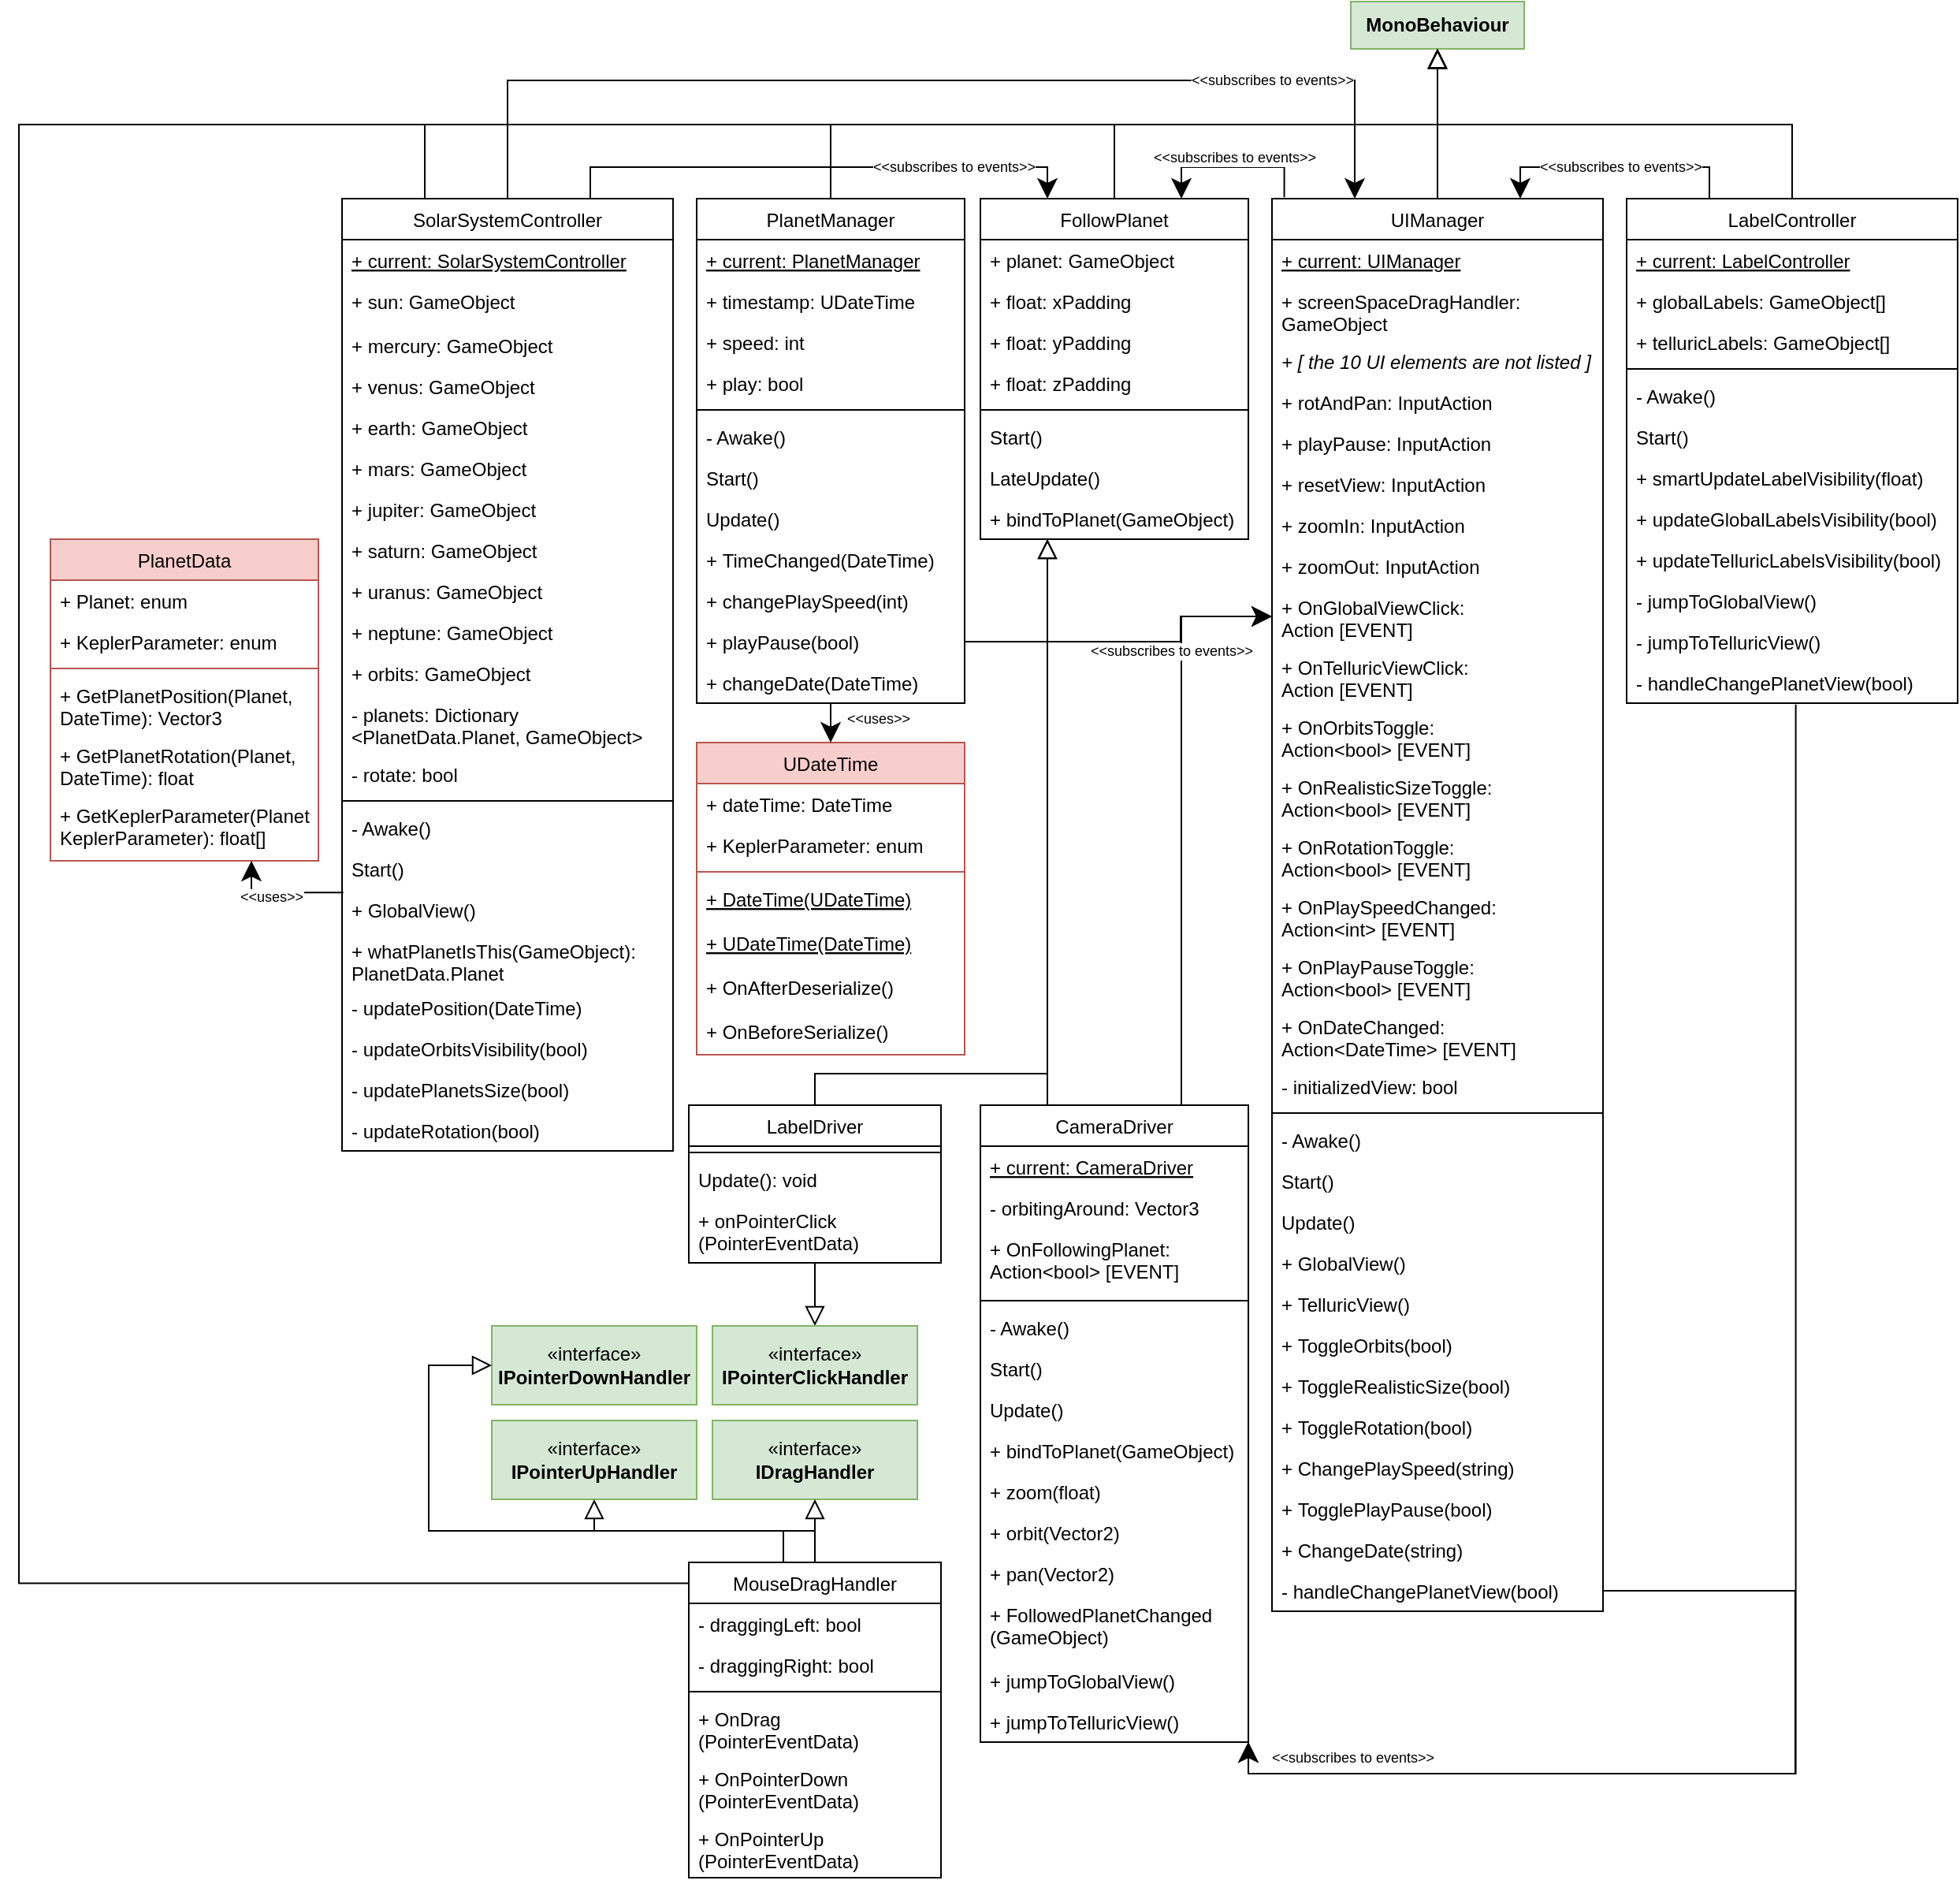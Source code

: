 <mxfile version="22.0.3" type="device">
  <diagram id="C5RBs43oDa-KdzZeNtuy" name="Page-1">
    <mxGraphModel dx="2353" dy="1536" grid="1" gridSize="10" guides="1" tooltips="1" connect="1" arrows="1" fold="1" page="0" pageScale="1" pageWidth="827" pageHeight="1169" math="0" shadow="0">
      <root>
        <mxCell id="WIyWlLk6GJQsqaUBKTNV-0" />
        <mxCell id="WIyWlLk6GJQsqaUBKTNV-1" parent="WIyWlLk6GJQsqaUBKTNV-0" />
        <mxCell id="zkfFHV4jXpPFQw0GAbJ--0" value="FollowPlanet" style="swimlane;fontStyle=0;align=center;verticalAlign=top;childLayout=stackLayout;horizontal=1;startSize=26;horizontalStack=0;resizeParent=1;resizeLast=0;collapsible=1;marginBottom=0;rounded=0;shadow=0;strokeWidth=1;" parent="WIyWlLk6GJQsqaUBKTNV-1" vertex="1">
          <mxGeometry x="310" y="65" width="170" height="216" as="geometry">
            <mxRectangle x="230" y="140" width="160" height="26" as="alternateBounds" />
          </mxGeometry>
        </mxCell>
        <mxCell id="zkfFHV4jXpPFQw0GAbJ--1" value="+ planet: GameObject" style="text;align=left;verticalAlign=top;spacingLeft=4;spacingRight=4;overflow=hidden;rotatable=0;points=[[0,0.5],[1,0.5]];portConstraint=eastwest;" parent="zkfFHV4jXpPFQw0GAbJ--0" vertex="1">
          <mxGeometry y="26" width="170" height="26" as="geometry" />
        </mxCell>
        <mxCell id="zkfFHV4jXpPFQw0GAbJ--3" value="+ float: xPadding" style="text;align=left;verticalAlign=top;spacingLeft=4;spacingRight=4;overflow=hidden;rotatable=0;points=[[0,0.5],[1,0.5]];portConstraint=eastwest;rounded=0;shadow=0;html=0;fontStyle=0" parent="zkfFHV4jXpPFQw0GAbJ--0" vertex="1">
          <mxGeometry y="52" width="170" height="26" as="geometry" />
        </mxCell>
        <mxCell id="Gs0yn3KLdyRaI-aZFp55-0" value="+ float: yPadding" style="text;align=left;verticalAlign=top;spacingLeft=4;spacingRight=4;overflow=hidden;rotatable=0;points=[[0,0.5],[1,0.5]];portConstraint=eastwest;rounded=0;shadow=0;html=0;fontStyle=0" parent="zkfFHV4jXpPFQw0GAbJ--0" vertex="1">
          <mxGeometry y="78" width="170" height="26" as="geometry" />
        </mxCell>
        <mxCell id="Gs0yn3KLdyRaI-aZFp55-1" value="+ float: zPadding" style="text;align=left;verticalAlign=top;spacingLeft=4;spacingRight=4;overflow=hidden;rotatable=0;points=[[0,0.5],[1,0.5]];portConstraint=eastwest;rounded=0;shadow=0;html=0;fontStyle=0" parent="zkfFHV4jXpPFQw0GAbJ--0" vertex="1">
          <mxGeometry y="104" width="170" height="26" as="geometry" />
        </mxCell>
        <mxCell id="zkfFHV4jXpPFQw0GAbJ--4" value="" style="line;html=1;strokeWidth=1;align=left;verticalAlign=middle;spacingTop=-1;spacingLeft=3;spacingRight=3;rotatable=0;labelPosition=right;points=[];portConstraint=eastwest;" parent="zkfFHV4jXpPFQw0GAbJ--0" vertex="1">
          <mxGeometry y="130" width="170" height="8" as="geometry" />
        </mxCell>
        <mxCell id="zkfFHV4jXpPFQw0GAbJ--5" value="Start()" style="text;align=left;verticalAlign=top;spacingLeft=4;spacingRight=4;overflow=hidden;rotatable=0;points=[[0,0.5],[1,0.5]];portConstraint=eastwest;" parent="zkfFHV4jXpPFQw0GAbJ--0" vertex="1">
          <mxGeometry y="138" width="170" height="26" as="geometry" />
        </mxCell>
        <mxCell id="Gs0yn3KLdyRaI-aZFp55-3" value="LateUpdate()" style="text;align=left;verticalAlign=top;spacingLeft=4;spacingRight=4;overflow=hidden;rotatable=0;points=[[0,0.5],[1,0.5]];portConstraint=eastwest;" parent="zkfFHV4jXpPFQw0GAbJ--0" vertex="1">
          <mxGeometry y="164" width="170" height="26" as="geometry" />
        </mxCell>
        <mxCell id="Gs0yn3KLdyRaI-aZFp55-4" value="+ bindToPlanet(GameObject)" style="text;align=left;verticalAlign=top;spacingLeft=4;spacingRight=4;overflow=hidden;rotatable=0;points=[[0,0.5],[1,0.5]];portConstraint=eastwest;" parent="zkfFHV4jXpPFQw0GAbJ--0" vertex="1">
          <mxGeometry y="190" width="170" height="26" as="geometry" />
        </mxCell>
        <mxCell id="Gs0yn3KLdyRaI-aZFp55-8" style="edgeStyle=orthogonalEdgeStyle;rounded=0;orthogonalLoop=1;jettySize=auto;html=1;entryX=0.5;entryY=0;entryDx=0;entryDy=0;endArrow=block;endFill=0;startSize=0;endSize=10;" parent="WIyWlLk6GJQsqaUBKTNV-1" source="zkfFHV4jXpPFQw0GAbJ--6" target="Gs0yn3KLdyRaI-aZFp55-7" edge="1">
          <mxGeometry relative="1" as="geometry" />
        </mxCell>
        <mxCell id="zkfFHV4jXpPFQw0GAbJ--6" value="LabelDriver" style="swimlane;fontStyle=0;align=center;verticalAlign=top;childLayout=stackLayout;horizontal=1;startSize=26;horizontalStack=0;resizeParent=1;resizeLast=0;collapsible=1;marginBottom=0;rounded=0;shadow=0;strokeWidth=1;" parent="WIyWlLk6GJQsqaUBKTNV-1" vertex="1">
          <mxGeometry x="125" y="640" width="160" height="100" as="geometry">
            <mxRectangle x="130" y="380" width="160" height="26" as="alternateBounds" />
          </mxGeometry>
        </mxCell>
        <mxCell id="zkfFHV4jXpPFQw0GAbJ--9" value="" style="line;html=1;strokeWidth=1;align=left;verticalAlign=middle;spacingTop=-1;spacingLeft=3;spacingRight=3;rotatable=0;labelPosition=right;points=[];portConstraint=eastwest;" parent="zkfFHV4jXpPFQw0GAbJ--6" vertex="1">
          <mxGeometry y="26" width="160" height="8" as="geometry" />
        </mxCell>
        <mxCell id="zkfFHV4jXpPFQw0GAbJ--10" value="Update(): void" style="text;align=left;verticalAlign=top;spacingLeft=4;spacingRight=4;overflow=hidden;rotatable=0;points=[[0,0.5],[1,0.5]];portConstraint=eastwest;fontStyle=0" parent="zkfFHV4jXpPFQw0GAbJ--6" vertex="1">
          <mxGeometry y="34" width="160" height="26" as="geometry" />
        </mxCell>
        <mxCell id="zkfFHV4jXpPFQw0GAbJ--11" value="+ onPointerClick&#xa;(PointerEventData)" style="text;align=left;verticalAlign=top;spacingLeft=4;spacingRight=4;overflow=hidden;rotatable=0;points=[[0,0.5],[1,0.5]];portConstraint=eastwest;" parent="zkfFHV4jXpPFQw0GAbJ--6" vertex="1">
          <mxGeometry y="60" width="160" height="40" as="geometry" />
        </mxCell>
        <mxCell id="zkfFHV4jXpPFQw0GAbJ--12" value="" style="endArrow=block;endSize=10;endFill=0;shadow=0;strokeWidth=1;rounded=0;edgeStyle=elbowEdgeStyle;elbow=vertical;entryX=0.25;entryY=1;entryDx=0;entryDy=0;" parent="WIyWlLk6GJQsqaUBKTNV-1" source="zkfFHV4jXpPFQw0GAbJ--6" target="zkfFHV4jXpPFQw0GAbJ--0" edge="1">
          <mxGeometry width="160" relative="1" as="geometry">
            <mxPoint x="300" y="203" as="sourcePoint" />
            <mxPoint x="300" y="203" as="targetPoint" />
            <Array as="points">
              <mxPoint x="300" y="620" />
            </Array>
          </mxGeometry>
        </mxCell>
        <mxCell id="zkfFHV4jXpPFQw0GAbJ--13" value="CameraDriver" style="swimlane;fontStyle=0;align=center;verticalAlign=top;childLayout=stackLayout;horizontal=1;startSize=26;horizontalStack=0;resizeParent=1;resizeLast=0;collapsible=1;marginBottom=0;rounded=0;shadow=0;strokeWidth=1;" parent="WIyWlLk6GJQsqaUBKTNV-1" vertex="1">
          <mxGeometry x="310" y="640" width="170" height="404" as="geometry">
            <mxRectangle x="340" y="380" width="170" height="26" as="alternateBounds" />
          </mxGeometry>
        </mxCell>
        <mxCell id="zkfFHV4jXpPFQw0GAbJ--14" value="+ current: CameraDriver" style="text;align=left;verticalAlign=top;spacingLeft=4;spacingRight=4;overflow=hidden;rotatable=0;points=[[0,0.5],[1,0.5]];portConstraint=eastwest;fontStyle=4" parent="zkfFHV4jXpPFQw0GAbJ--13" vertex="1">
          <mxGeometry y="26" width="170" height="26" as="geometry" />
        </mxCell>
        <mxCell id="Gs0yn3KLdyRaI-aZFp55-9" value="- orbitingAround: Vector3" style="text;align=left;verticalAlign=top;spacingLeft=4;spacingRight=4;overflow=hidden;rotatable=0;points=[[0,0.5],[1,0.5]];portConstraint=eastwest;fontStyle=0" parent="zkfFHV4jXpPFQw0GAbJ--13" vertex="1">
          <mxGeometry y="52" width="170" height="26" as="geometry" />
        </mxCell>
        <mxCell id="Gs0yn3KLdyRaI-aZFp55-20" value="+ OnFollowingPlanet:&#xa;Action&lt;bool&gt; [EVENT]" style="text;align=left;verticalAlign=top;spacingLeft=4;spacingRight=4;overflow=hidden;rotatable=0;points=[[0,0.5],[1,0.5]];portConstraint=eastwest;fontStyle=0" parent="zkfFHV4jXpPFQw0GAbJ--13" vertex="1">
          <mxGeometry y="78" width="170" height="42" as="geometry" />
        </mxCell>
        <mxCell id="zkfFHV4jXpPFQw0GAbJ--15" value="" style="line;html=1;strokeWidth=1;align=left;verticalAlign=middle;spacingTop=-1;spacingLeft=3;spacingRight=3;rotatable=0;labelPosition=right;points=[];portConstraint=eastwest;" parent="zkfFHV4jXpPFQw0GAbJ--13" vertex="1">
          <mxGeometry y="120" width="170" height="8" as="geometry" />
        </mxCell>
        <mxCell id="Gs0yn3KLdyRaI-aZFp55-10" value="- Awake()" style="text;align=left;verticalAlign=top;spacingLeft=4;spacingRight=4;overflow=hidden;rotatable=0;points=[[0,0.5],[1,0.5]];portConstraint=eastwest;fontStyle=0" parent="zkfFHV4jXpPFQw0GAbJ--13" vertex="1">
          <mxGeometry y="128" width="170" height="26" as="geometry" />
        </mxCell>
        <mxCell id="Gs0yn3KLdyRaI-aZFp55-11" value="Start()" style="text;align=left;verticalAlign=top;spacingLeft=4;spacingRight=4;overflow=hidden;rotatable=0;points=[[0,0.5],[1,0.5]];portConstraint=eastwest;fontStyle=0" parent="zkfFHV4jXpPFQw0GAbJ--13" vertex="1">
          <mxGeometry y="154" width="170" height="26" as="geometry" />
        </mxCell>
        <mxCell id="Gs0yn3KLdyRaI-aZFp55-12" value="Update()" style="text;align=left;verticalAlign=top;spacingLeft=4;spacingRight=4;overflow=hidden;rotatable=0;points=[[0,0.5],[1,0.5]];portConstraint=eastwest;fontStyle=0" parent="zkfFHV4jXpPFQw0GAbJ--13" vertex="1">
          <mxGeometry y="180" width="170" height="26" as="geometry" />
        </mxCell>
        <mxCell id="Gs0yn3KLdyRaI-aZFp55-13" value="+ bindToPlanet(GameObject)" style="text;align=left;verticalAlign=top;spacingLeft=4;spacingRight=4;overflow=hidden;rotatable=0;points=[[0,0.5],[1,0.5]];portConstraint=eastwest;fontStyle=0" parent="zkfFHV4jXpPFQw0GAbJ--13" vertex="1">
          <mxGeometry y="206" width="170" height="26" as="geometry" />
        </mxCell>
        <mxCell id="Gs0yn3KLdyRaI-aZFp55-14" value="+ zoom(float)" style="text;align=left;verticalAlign=top;spacingLeft=4;spacingRight=4;overflow=hidden;rotatable=0;points=[[0,0.5],[1,0.5]];portConstraint=eastwest;fontStyle=0" parent="zkfFHV4jXpPFQw0GAbJ--13" vertex="1">
          <mxGeometry y="232" width="170" height="26" as="geometry" />
        </mxCell>
        <mxCell id="Gs0yn3KLdyRaI-aZFp55-15" value="+ orbit(Vector2)" style="text;align=left;verticalAlign=top;spacingLeft=4;spacingRight=4;overflow=hidden;rotatable=0;points=[[0,0.5],[1,0.5]];portConstraint=eastwest;fontStyle=0" parent="zkfFHV4jXpPFQw0GAbJ--13" vertex="1">
          <mxGeometry y="258" width="170" height="26" as="geometry" />
        </mxCell>
        <mxCell id="Gs0yn3KLdyRaI-aZFp55-16" value="+ pan(Vector2)" style="text;align=left;verticalAlign=top;spacingLeft=4;spacingRight=4;overflow=hidden;rotatable=0;points=[[0,0.5],[1,0.5]];portConstraint=eastwest;fontStyle=0" parent="zkfFHV4jXpPFQw0GAbJ--13" vertex="1">
          <mxGeometry y="284" width="170" height="26" as="geometry" />
        </mxCell>
        <mxCell id="Gs0yn3KLdyRaI-aZFp55-17" value="+ FollowedPlanetChanged&#xa;(GameObject)" style="text;align=left;verticalAlign=top;spacingLeft=4;spacingRight=4;overflow=hidden;rotatable=0;points=[[0,0.5],[1,0.5]];portConstraint=eastwest;fontStyle=0" parent="zkfFHV4jXpPFQw0GAbJ--13" vertex="1">
          <mxGeometry y="310" width="170" height="42" as="geometry" />
        </mxCell>
        <mxCell id="Gs0yn3KLdyRaI-aZFp55-18" value="+ jumpToGlobalView()" style="text;align=left;verticalAlign=top;spacingLeft=4;spacingRight=4;overflow=hidden;rotatable=0;points=[[0,0.5],[1,0.5]];portConstraint=eastwest;fontStyle=0" parent="zkfFHV4jXpPFQw0GAbJ--13" vertex="1">
          <mxGeometry y="352" width="170" height="26" as="geometry" />
        </mxCell>
        <mxCell id="Gs0yn3KLdyRaI-aZFp55-19" value="+ jumpToTelluricView()" style="text;align=left;verticalAlign=top;spacingLeft=4;spacingRight=4;overflow=hidden;rotatable=0;points=[[0,0.5],[1,0.5]];portConstraint=eastwest;fontStyle=0" parent="zkfFHV4jXpPFQw0GAbJ--13" vertex="1">
          <mxGeometry y="378" width="170" height="26" as="geometry" />
        </mxCell>
        <mxCell id="zkfFHV4jXpPFQw0GAbJ--16" value="" style="endArrow=block;endSize=10;endFill=0;shadow=0;strokeWidth=1;rounded=0;edgeStyle=elbowEdgeStyle;elbow=vertical;exitX=0.25;exitY=0;exitDx=0;exitDy=0;entryX=0.25;entryY=1;entryDx=0;entryDy=0;" parent="WIyWlLk6GJQsqaUBKTNV-1" source="zkfFHV4jXpPFQw0GAbJ--13" target="zkfFHV4jXpPFQw0GAbJ--0" edge="1">
          <mxGeometry width="160" relative="1" as="geometry">
            <mxPoint x="310" y="373" as="sourcePoint" />
            <mxPoint x="360" y="290" as="targetPoint" />
          </mxGeometry>
        </mxCell>
        <mxCell id="zkfFHV4jXpPFQw0GAbJ--17" value="LabelController" style="swimlane;fontStyle=0;align=center;verticalAlign=top;childLayout=stackLayout;horizontal=1;startSize=26;horizontalStack=0;resizeParent=1;resizeLast=0;collapsible=1;marginBottom=0;rounded=0;shadow=0;strokeWidth=1;" parent="WIyWlLk6GJQsqaUBKTNV-1" vertex="1">
          <mxGeometry x="720" y="65" width="210" height="320" as="geometry">
            <mxRectangle x="550" y="140" width="160" height="26" as="alternateBounds" />
          </mxGeometry>
        </mxCell>
        <mxCell id="Gs0yn3KLdyRaI-aZFp55-22" value="+ current: LabelController" style="text;align=left;verticalAlign=top;spacingLeft=4;spacingRight=4;overflow=hidden;rotatable=0;points=[[0,0.5],[1,0.5]];portConstraint=eastwest;fontStyle=4" parent="zkfFHV4jXpPFQw0GAbJ--17" vertex="1">
          <mxGeometry y="26" width="210" height="26" as="geometry" />
        </mxCell>
        <mxCell id="zkfFHV4jXpPFQw0GAbJ--18" value="+ globalLabels: GameObject[]" style="text;align=left;verticalAlign=top;spacingLeft=4;spacingRight=4;overflow=hidden;rotatable=0;points=[[0,0.5],[1,0.5]];portConstraint=eastwest;" parent="zkfFHV4jXpPFQw0GAbJ--17" vertex="1">
          <mxGeometry y="52" width="210" height="26" as="geometry" />
        </mxCell>
        <mxCell id="Gs0yn3KLdyRaI-aZFp55-23" value="+ telluricLabels: GameObject[]" style="text;align=left;verticalAlign=top;spacingLeft=4;spacingRight=4;overflow=hidden;rotatable=0;points=[[0,0.5],[1,0.5]];portConstraint=eastwest;" parent="zkfFHV4jXpPFQw0GAbJ--17" vertex="1">
          <mxGeometry y="78" width="210" height="26" as="geometry" />
        </mxCell>
        <mxCell id="zkfFHV4jXpPFQw0GAbJ--23" value="" style="line;html=1;strokeWidth=1;align=left;verticalAlign=middle;spacingTop=-1;spacingLeft=3;spacingRight=3;rotatable=0;labelPosition=right;points=[];portConstraint=eastwest;" parent="zkfFHV4jXpPFQw0GAbJ--17" vertex="1">
          <mxGeometry y="104" width="210" height="8" as="geometry" />
        </mxCell>
        <mxCell id="zkfFHV4jXpPFQw0GAbJ--24" value="- Awake()" style="text;align=left;verticalAlign=top;spacingLeft=4;spacingRight=4;overflow=hidden;rotatable=0;points=[[0,0.5],[1,0.5]];portConstraint=eastwest;" parent="zkfFHV4jXpPFQw0GAbJ--17" vertex="1">
          <mxGeometry y="112" width="210" height="26" as="geometry" />
        </mxCell>
        <mxCell id="zkfFHV4jXpPFQw0GAbJ--25" value="Start()" style="text;align=left;verticalAlign=top;spacingLeft=4;spacingRight=4;overflow=hidden;rotatable=0;points=[[0,0.5],[1,0.5]];portConstraint=eastwest;" parent="zkfFHV4jXpPFQw0GAbJ--17" vertex="1">
          <mxGeometry y="138" width="210" height="26" as="geometry" />
        </mxCell>
        <mxCell id="Gs0yn3KLdyRaI-aZFp55-24" value="+ smartUpdateLabelVisibility(float)" style="text;align=left;verticalAlign=top;spacingLeft=4;spacingRight=4;overflow=hidden;rotatable=0;points=[[0,0.5],[1,0.5]];portConstraint=eastwest;" parent="zkfFHV4jXpPFQw0GAbJ--17" vertex="1">
          <mxGeometry y="164" width="210" height="26" as="geometry" />
        </mxCell>
        <mxCell id="Gs0yn3KLdyRaI-aZFp55-25" value="+ updateGlobalLabelsVisibility(bool)" style="text;align=left;verticalAlign=top;spacingLeft=4;spacingRight=4;overflow=hidden;rotatable=0;points=[[0,0.5],[1,0.5]];portConstraint=eastwest;" parent="zkfFHV4jXpPFQw0GAbJ--17" vertex="1">
          <mxGeometry y="190" width="210" height="26" as="geometry" />
        </mxCell>
        <mxCell id="Gs0yn3KLdyRaI-aZFp55-26" value="+ updateTelluricLabelsVisibility(bool)" style="text;align=left;verticalAlign=top;spacingLeft=4;spacingRight=4;overflow=hidden;rotatable=0;points=[[0,0.5],[1,0.5]];portConstraint=eastwest;" parent="zkfFHV4jXpPFQw0GAbJ--17" vertex="1">
          <mxGeometry y="216" width="210" height="26" as="geometry" />
        </mxCell>
        <mxCell id="Gs0yn3KLdyRaI-aZFp55-27" value="- jumpToGlobalView()" style="text;align=left;verticalAlign=top;spacingLeft=4;spacingRight=4;overflow=hidden;rotatable=0;points=[[0,0.5],[1,0.5]];portConstraint=eastwest;" parent="zkfFHV4jXpPFQw0GAbJ--17" vertex="1">
          <mxGeometry y="242" width="210" height="26" as="geometry" />
        </mxCell>
        <mxCell id="Gs0yn3KLdyRaI-aZFp55-28" value="- jumpToTelluricView()" style="text;align=left;verticalAlign=top;spacingLeft=4;spacingRight=4;overflow=hidden;rotatable=0;points=[[0,0.5],[1,0.5]];portConstraint=eastwest;" parent="zkfFHV4jXpPFQw0GAbJ--17" vertex="1">
          <mxGeometry y="268" width="210" height="26" as="geometry" />
        </mxCell>
        <mxCell id="Gs0yn3KLdyRaI-aZFp55-29" value="- handleChangePlanetView(bool)" style="text;align=left;verticalAlign=top;spacingLeft=4;spacingRight=4;overflow=hidden;rotatable=0;points=[[0,0.5],[1,0.5]];portConstraint=eastwest;" parent="zkfFHV4jXpPFQw0GAbJ--17" vertex="1">
          <mxGeometry y="294" width="210" height="26" as="geometry" />
        </mxCell>
        <mxCell id="Gs0yn3KLdyRaI-aZFp55-7" value="«interface»&lt;br&gt;&lt;b&gt;IPointerClickHandler&lt;/b&gt;" style="html=1;whiteSpace=wrap;fillColor=#d5e8d4;strokeColor=#82b366;" parent="WIyWlLk6GJQsqaUBKTNV-1" vertex="1">
          <mxGeometry x="140" y="780" width="130" height="50" as="geometry" />
        </mxCell>
        <mxCell id="Gs0yn3KLdyRaI-aZFp55-30" style="edgeStyle=orthogonalEdgeStyle;rounded=0;orthogonalLoop=1;jettySize=auto;html=1;entryX=0.511;entryY=1.033;entryDx=0;entryDy=0;entryPerimeter=0;endArrow=none;endFill=0;endSize=0;startSize=10;startArrow=classic;startFill=1;exitX=1;exitY=1;exitDx=0;exitDy=0;" parent="WIyWlLk6GJQsqaUBKTNV-1" source="zkfFHV4jXpPFQw0GAbJ--13" target="Gs0yn3KLdyRaI-aZFp55-29" edge="1">
          <mxGeometry relative="1" as="geometry">
            <mxPoint x="500" y="1050" as="sourcePoint" />
          </mxGeometry>
        </mxCell>
        <mxCell id="Gs0yn3KLdyRaI-aZFp55-31" value="&amp;lt;&amp;lt;subscribes to events&amp;gt;&amp;gt;" style="edgeLabel;html=1;align=center;verticalAlign=middle;resizable=0;points=[];fontSize=9;" parent="Gs0yn3KLdyRaI-aZFp55-30" vertex="1" connectable="0">
          <mxGeometry x="0.243" y="-2" relative="1" as="geometry">
            <mxPoint x="-284" y="272" as="offset" />
          </mxGeometry>
        </mxCell>
        <mxCell id="Gs0yn3KLdyRaI-aZFp55-32" value="" style="endArrow=block;endSize=10;endFill=0;shadow=0;strokeWidth=1;rounded=0;edgeStyle=elbowEdgeStyle;elbow=vertical;exitX=0.5;exitY=0;exitDx=0;exitDy=0;entryX=0.5;entryY=1;entryDx=0;entryDy=0;" parent="WIyWlLk6GJQsqaUBKTNV-1" source="zkfFHV4jXpPFQw0GAbJ--17" target="Gs0yn3KLdyRaI-aZFp55-34" edge="1">
          <mxGeometry width="160" relative="1" as="geometry">
            <mxPoint x="705" y="49" as="sourcePoint" />
            <mxPoint x="530" y="-30" as="targetPoint" />
            <Array as="points">
              <mxPoint x="712" y="18" />
            </Array>
          </mxGeometry>
        </mxCell>
        <mxCell id="Gs0yn3KLdyRaI-aZFp55-33" value="" style="endArrow=block;endSize=10;endFill=0;shadow=0;strokeWidth=1;rounded=0;edgeStyle=elbowEdgeStyle;elbow=vertical;exitX=0.5;exitY=0;exitDx=0;exitDy=0;entryX=0.5;entryY=1;entryDx=0;entryDy=0;" parent="WIyWlLk6GJQsqaUBKTNV-1" source="zkfFHV4jXpPFQw0GAbJ--0" target="Gs0yn3KLdyRaI-aZFp55-34" edge="1">
          <mxGeometry width="160" relative="1" as="geometry">
            <mxPoint x="715" y="75" as="sourcePoint" />
            <mxPoint x="530" y="-30" as="targetPoint" />
            <Array as="points">
              <mxPoint x="498" y="18" />
            </Array>
          </mxGeometry>
        </mxCell>
        <mxCell id="Gs0yn3KLdyRaI-aZFp55-34" value="&lt;b&gt;MonoBehaviour&lt;/b&gt;" style="html=1;whiteSpace=wrap;fillColor=#d5e8d4;strokeColor=#82b366;" parent="WIyWlLk6GJQsqaUBKTNV-1" vertex="1">
          <mxGeometry x="545" y="-60" width="110" height="30" as="geometry" />
        </mxCell>
        <mxCell id="Gs0yn3KLdyRaI-aZFp55-35" value="UIManager" style="swimlane;fontStyle=0;align=center;verticalAlign=top;childLayout=stackLayout;horizontal=1;startSize=26;horizontalStack=0;resizeParent=1;resizeLast=0;collapsible=1;marginBottom=0;rounded=0;shadow=0;strokeWidth=1;" parent="WIyWlLk6GJQsqaUBKTNV-1" vertex="1">
          <mxGeometry x="495" y="65" width="210" height="896" as="geometry">
            <mxRectangle x="550" y="140" width="160" height="26" as="alternateBounds" />
          </mxGeometry>
        </mxCell>
        <mxCell id="Gs0yn3KLdyRaI-aZFp55-36" value="+ current: UIManager" style="text;align=left;verticalAlign=top;spacingLeft=4;spacingRight=4;overflow=hidden;rotatable=0;points=[[0,0.5],[1,0.5]];portConstraint=eastwest;fontStyle=4" parent="Gs0yn3KLdyRaI-aZFp55-35" vertex="1">
          <mxGeometry y="26" width="210" height="26" as="geometry" />
        </mxCell>
        <mxCell id="Gs0yn3KLdyRaI-aZFp55-37" value="+ screenSpaceDragHandler:&#xa;GameObject" style="text;align=left;verticalAlign=top;spacingLeft=4;spacingRight=4;overflow=hidden;rotatable=0;points=[[0,0.5],[1,0.5]];portConstraint=eastwest;" parent="Gs0yn3KLdyRaI-aZFp55-35" vertex="1">
          <mxGeometry y="52" width="210" height="38" as="geometry" />
        </mxCell>
        <mxCell id="Gs0yn3KLdyRaI-aZFp55-61" value="+ [ the 10 UI elements are not listed ]" style="text;align=left;verticalAlign=top;spacingLeft=4;spacingRight=4;overflow=hidden;rotatable=0;points=[[0,0.5],[1,0.5]];portConstraint=eastwest;fontStyle=2" parent="Gs0yn3KLdyRaI-aZFp55-35" vertex="1">
          <mxGeometry y="90" width="210" height="26" as="geometry" />
        </mxCell>
        <mxCell id="Gs0yn3KLdyRaI-aZFp55-62" value="+ rotAndPan: InputAction" style="text;align=left;verticalAlign=top;spacingLeft=4;spacingRight=4;overflow=hidden;rotatable=0;points=[[0,0.5],[1,0.5]];portConstraint=eastwest;" parent="Gs0yn3KLdyRaI-aZFp55-35" vertex="1">
          <mxGeometry y="116" width="210" height="26" as="geometry" />
        </mxCell>
        <mxCell id="Gs0yn3KLdyRaI-aZFp55-83" value="+ playPause: InputAction" style="text;align=left;verticalAlign=top;spacingLeft=4;spacingRight=4;overflow=hidden;rotatable=0;points=[[0,0.5],[1,0.5]];portConstraint=eastwest;" parent="Gs0yn3KLdyRaI-aZFp55-35" vertex="1">
          <mxGeometry y="142" width="210" height="26" as="geometry" />
        </mxCell>
        <mxCell id="Gs0yn3KLdyRaI-aZFp55-84" value="+ resetView: InputAction" style="text;align=left;verticalAlign=top;spacingLeft=4;spacingRight=4;overflow=hidden;rotatable=0;points=[[0,0.5],[1,0.5]];portConstraint=eastwest;" parent="Gs0yn3KLdyRaI-aZFp55-35" vertex="1">
          <mxGeometry y="168" width="210" height="26" as="geometry" />
        </mxCell>
        <mxCell id="Gs0yn3KLdyRaI-aZFp55-85" value="+ zoomIn: InputAction" style="text;align=left;verticalAlign=top;spacingLeft=4;spacingRight=4;overflow=hidden;rotatable=0;points=[[0,0.5],[1,0.5]];portConstraint=eastwest;" parent="Gs0yn3KLdyRaI-aZFp55-35" vertex="1">
          <mxGeometry y="194" width="210" height="26" as="geometry" />
        </mxCell>
        <mxCell id="Gs0yn3KLdyRaI-aZFp55-86" value="+ zoomOut: InputAction" style="text;align=left;verticalAlign=top;spacingLeft=4;spacingRight=4;overflow=hidden;rotatable=0;points=[[0,0.5],[1,0.5]];portConstraint=eastwest;" parent="Gs0yn3KLdyRaI-aZFp55-35" vertex="1">
          <mxGeometry y="220" width="210" height="26" as="geometry" />
        </mxCell>
        <mxCell id="Gs0yn3KLdyRaI-aZFp55-82" value="+ OnGlobalViewClick:&#xa;Action [EVENT]" style="text;align=left;verticalAlign=top;spacingLeft=4;spacingRight=4;overflow=hidden;rotatable=0;points=[[0,0.5],[1,0.5]];portConstraint=eastwest;" parent="Gs0yn3KLdyRaI-aZFp55-35" vertex="1">
          <mxGeometry y="246" width="210" height="38" as="geometry" />
        </mxCell>
        <mxCell id="Gs0yn3KLdyRaI-aZFp55-81" value="+ OnTelluricViewClick:&#xa;Action [EVENT]" style="text;align=left;verticalAlign=top;spacingLeft=4;spacingRight=4;overflow=hidden;rotatable=0;points=[[0,0.5],[1,0.5]];portConstraint=eastwest;" parent="Gs0yn3KLdyRaI-aZFp55-35" vertex="1">
          <mxGeometry y="284" width="210" height="38" as="geometry" />
        </mxCell>
        <mxCell id="Gs0yn3KLdyRaI-aZFp55-80" value="+ OnOrbitsToggle:&#xa;Action&lt;bool&gt; [EVENT]" style="text;align=left;verticalAlign=top;spacingLeft=4;spacingRight=4;overflow=hidden;rotatable=0;points=[[0,0.5],[1,0.5]];portConstraint=eastwest;" parent="Gs0yn3KLdyRaI-aZFp55-35" vertex="1">
          <mxGeometry y="322" width="210" height="38" as="geometry" />
        </mxCell>
        <mxCell id="Gs0yn3KLdyRaI-aZFp55-79" value="+ OnRealisticSizeToggle:&#xa;Action&lt;bool&gt; [EVENT]" style="text;align=left;verticalAlign=top;spacingLeft=4;spacingRight=4;overflow=hidden;rotatable=0;points=[[0,0.5],[1,0.5]];portConstraint=eastwest;" parent="Gs0yn3KLdyRaI-aZFp55-35" vertex="1">
          <mxGeometry y="360" width="210" height="38" as="geometry" />
        </mxCell>
        <mxCell id="Gs0yn3KLdyRaI-aZFp55-78" value="+ OnRotationToggle:&#xa;Action&lt;bool&gt; [EVENT]" style="text;align=left;verticalAlign=top;spacingLeft=4;spacingRight=4;overflow=hidden;rotatable=0;points=[[0,0.5],[1,0.5]];portConstraint=eastwest;" parent="Gs0yn3KLdyRaI-aZFp55-35" vertex="1">
          <mxGeometry y="398" width="210" height="38" as="geometry" />
        </mxCell>
        <mxCell id="Gs0yn3KLdyRaI-aZFp55-77" value="+ OnPlaySpeedChanged:&#xa;Action&lt;int&gt; [EVENT]" style="text;align=left;verticalAlign=top;spacingLeft=4;spacingRight=4;overflow=hidden;rotatable=0;points=[[0,0.5],[1,0.5]];portConstraint=eastwest;" parent="Gs0yn3KLdyRaI-aZFp55-35" vertex="1">
          <mxGeometry y="436" width="210" height="38" as="geometry" />
        </mxCell>
        <mxCell id="Gs0yn3KLdyRaI-aZFp55-76" value="+ OnPlayPauseToggle:&#xa;Action&lt;bool&gt; [EVENT]" style="text;align=left;verticalAlign=top;spacingLeft=4;spacingRight=4;overflow=hidden;rotatable=0;points=[[0,0.5],[1,0.5]];portConstraint=eastwest;" parent="Gs0yn3KLdyRaI-aZFp55-35" vertex="1">
          <mxGeometry y="474" width="210" height="38" as="geometry" />
        </mxCell>
        <mxCell id="Gs0yn3KLdyRaI-aZFp55-75" value="+ OnDateChanged:&#xa;Action&lt;DateTime&gt; [EVENT]" style="text;align=left;verticalAlign=top;spacingLeft=4;spacingRight=4;overflow=hidden;rotatable=0;points=[[0,0.5],[1,0.5]];portConstraint=eastwest;" parent="Gs0yn3KLdyRaI-aZFp55-35" vertex="1">
          <mxGeometry y="512" width="210" height="38" as="geometry" />
        </mxCell>
        <mxCell id="Gs0yn3KLdyRaI-aZFp55-68" value="- initializedView: bool" style="text;align=left;verticalAlign=top;spacingLeft=4;spacingRight=4;overflow=hidden;rotatable=0;points=[[0,0.5],[1,0.5]];portConstraint=eastwest;" parent="Gs0yn3KLdyRaI-aZFp55-35" vertex="1">
          <mxGeometry y="550" width="210" height="26" as="geometry" />
        </mxCell>
        <mxCell id="Gs0yn3KLdyRaI-aZFp55-39" value="" style="line;html=1;strokeWidth=1;align=left;verticalAlign=middle;spacingTop=-1;spacingLeft=3;spacingRight=3;rotatable=0;labelPosition=right;points=[];portConstraint=eastwest;" parent="Gs0yn3KLdyRaI-aZFp55-35" vertex="1">
          <mxGeometry y="576" width="210" height="8" as="geometry" />
        </mxCell>
        <mxCell id="Gs0yn3KLdyRaI-aZFp55-40" value="- Awake()" style="text;align=left;verticalAlign=top;spacingLeft=4;spacingRight=4;overflow=hidden;rotatable=0;points=[[0,0.5],[1,0.5]];portConstraint=eastwest;" parent="Gs0yn3KLdyRaI-aZFp55-35" vertex="1">
          <mxGeometry y="584" width="210" height="26" as="geometry" />
        </mxCell>
        <mxCell id="Gs0yn3KLdyRaI-aZFp55-41" value="Start()" style="text;align=left;verticalAlign=top;spacingLeft=4;spacingRight=4;overflow=hidden;rotatable=0;points=[[0,0.5],[1,0.5]];portConstraint=eastwest;" parent="Gs0yn3KLdyRaI-aZFp55-35" vertex="1">
          <mxGeometry y="610" width="210" height="26" as="geometry" />
        </mxCell>
        <mxCell id="Gs0yn3KLdyRaI-aZFp55-69" value="Update()" style="text;align=left;verticalAlign=top;spacingLeft=4;spacingRight=4;overflow=hidden;rotatable=0;points=[[0,0.5],[1,0.5]];portConstraint=eastwest;" parent="Gs0yn3KLdyRaI-aZFp55-35" vertex="1">
          <mxGeometry y="636" width="210" height="26" as="geometry" />
        </mxCell>
        <mxCell id="Gs0yn3KLdyRaI-aZFp55-42" value="+ GlobalView()" style="text;align=left;verticalAlign=top;spacingLeft=4;spacingRight=4;overflow=hidden;rotatable=0;points=[[0,0.5],[1,0.5]];portConstraint=eastwest;" parent="Gs0yn3KLdyRaI-aZFp55-35" vertex="1">
          <mxGeometry y="662" width="210" height="26" as="geometry" />
        </mxCell>
        <mxCell id="Gs0yn3KLdyRaI-aZFp55-43" value="+ TelluricView()" style="text;align=left;verticalAlign=top;spacingLeft=4;spacingRight=4;overflow=hidden;rotatable=0;points=[[0,0.5],[1,0.5]];portConstraint=eastwest;" parent="Gs0yn3KLdyRaI-aZFp55-35" vertex="1">
          <mxGeometry y="688" width="210" height="26" as="geometry" />
        </mxCell>
        <mxCell id="Gs0yn3KLdyRaI-aZFp55-44" value="+ ToggleOrbits(bool)" style="text;align=left;verticalAlign=top;spacingLeft=4;spacingRight=4;overflow=hidden;rotatable=0;points=[[0,0.5],[1,0.5]];portConstraint=eastwest;" parent="Gs0yn3KLdyRaI-aZFp55-35" vertex="1">
          <mxGeometry y="714" width="210" height="26" as="geometry" />
        </mxCell>
        <mxCell id="Gs0yn3KLdyRaI-aZFp55-70" value="+ ToggleRealisticSize(bool)" style="text;align=left;verticalAlign=top;spacingLeft=4;spacingRight=4;overflow=hidden;rotatable=0;points=[[0,0.5],[1,0.5]];portConstraint=eastwest;" parent="Gs0yn3KLdyRaI-aZFp55-35" vertex="1">
          <mxGeometry y="740" width="210" height="26" as="geometry" />
        </mxCell>
        <mxCell id="Gs0yn3KLdyRaI-aZFp55-71" value="+ ToggleRotation(bool)" style="text;align=left;verticalAlign=top;spacingLeft=4;spacingRight=4;overflow=hidden;rotatable=0;points=[[0,0.5],[1,0.5]];portConstraint=eastwest;" parent="Gs0yn3KLdyRaI-aZFp55-35" vertex="1">
          <mxGeometry y="766" width="210" height="26" as="geometry" />
        </mxCell>
        <mxCell id="Gs0yn3KLdyRaI-aZFp55-72" value="+ ChangePlaySpeed(string)" style="text;align=left;verticalAlign=top;spacingLeft=4;spacingRight=4;overflow=hidden;rotatable=0;points=[[0,0.5],[1,0.5]];portConstraint=eastwest;" parent="Gs0yn3KLdyRaI-aZFp55-35" vertex="1">
          <mxGeometry y="792" width="210" height="26" as="geometry" />
        </mxCell>
        <mxCell id="Gs0yn3KLdyRaI-aZFp55-73" value="+ TogglePlayPause(bool)" style="text;align=left;verticalAlign=top;spacingLeft=4;spacingRight=4;overflow=hidden;rotatable=0;points=[[0,0.5],[1,0.5]];portConstraint=eastwest;" parent="Gs0yn3KLdyRaI-aZFp55-35" vertex="1">
          <mxGeometry y="818" width="210" height="26" as="geometry" />
        </mxCell>
        <mxCell id="Gs0yn3KLdyRaI-aZFp55-74" value="+ ChangeDate(string)" style="text;align=left;verticalAlign=top;spacingLeft=4;spacingRight=4;overflow=hidden;rotatable=0;points=[[0,0.5],[1,0.5]];portConstraint=eastwest;" parent="Gs0yn3KLdyRaI-aZFp55-35" vertex="1">
          <mxGeometry y="844" width="210" height="26" as="geometry" />
        </mxCell>
        <mxCell id="Gs0yn3KLdyRaI-aZFp55-47" value="- handleChangePlanetView(bool)" style="text;align=left;verticalAlign=top;spacingLeft=4;spacingRight=4;overflow=hidden;rotatable=0;points=[[0,0.5],[1,0.5]];portConstraint=eastwest;" parent="Gs0yn3KLdyRaI-aZFp55-35" vertex="1">
          <mxGeometry y="870" width="210" height="26" as="geometry" />
        </mxCell>
        <mxCell id="Gs0yn3KLdyRaI-aZFp55-48" value="" style="endArrow=block;endSize=10;endFill=0;shadow=0;strokeWidth=1;rounded=0;edgeStyle=elbowEdgeStyle;elbow=vertical;exitX=0.5;exitY=0;exitDx=0;exitDy=0;entryX=0.5;entryY=1;entryDx=0;entryDy=0;" parent="WIyWlLk6GJQsqaUBKTNV-1" source="Gs0yn3KLdyRaI-aZFp55-35" target="Gs0yn3KLdyRaI-aZFp55-34" edge="1">
          <mxGeometry width="160" relative="1" as="geometry">
            <mxPoint x="850" y="75" as="sourcePoint" />
            <mxPoint x="610" y="-20" as="targetPoint" />
          </mxGeometry>
        </mxCell>
        <mxCell id="Gs0yn3KLdyRaI-aZFp55-49" style="edgeStyle=orthogonalEdgeStyle;rounded=0;orthogonalLoop=1;jettySize=auto;html=1;entryX=0.25;entryY=0;entryDx=0;entryDy=0;endArrow=none;endFill=0;endSize=0;startSize=10;startArrow=classic;startFill=1;exitX=0.75;exitY=0;exitDx=0;exitDy=0;" parent="WIyWlLk6GJQsqaUBKTNV-1" source="Gs0yn3KLdyRaI-aZFp55-35" target="zkfFHV4jXpPFQw0GAbJ--17" edge="1">
          <mxGeometry relative="1" as="geometry">
            <mxPoint x="495" y="566.26" as="sourcePoint" />
            <mxPoint x="767" y="413.26" as="targetPoint" />
          </mxGeometry>
        </mxCell>
        <mxCell id="Gs0yn3KLdyRaI-aZFp55-50" value="&amp;lt;&amp;lt;subscribes to events&amp;gt;&amp;gt;" style="edgeLabel;html=1;align=center;verticalAlign=middle;resizable=0;points=[];fontSize=9;" parent="Gs0yn3KLdyRaI-aZFp55-49" vertex="1" connectable="0">
          <mxGeometry x="0.243" y="-2" relative="1" as="geometry">
            <mxPoint x="-16" y="-2" as="offset" />
          </mxGeometry>
        </mxCell>
        <mxCell id="Gs0yn3KLdyRaI-aZFp55-51" style="edgeStyle=orthogonalEdgeStyle;rounded=0;orthogonalLoop=1;jettySize=auto;html=1;entryX=0.75;entryY=0;entryDx=0;entryDy=0;endArrow=none;endFill=0;endSize=0;startSize=10;startArrow=classic;startFill=1;exitX=0;exitY=0.5;exitDx=0;exitDy=0;" parent="WIyWlLk6GJQsqaUBKTNV-1" source="Gs0yn3KLdyRaI-aZFp55-82" target="zkfFHV4jXpPFQw0GAbJ--13" edge="1">
          <mxGeometry relative="1" as="geometry">
            <mxPoint x="651" y="395" as="sourcePoint" />
            <mxPoint x="745" y="395" as="targetPoint" />
          </mxGeometry>
        </mxCell>
        <mxCell id="Gs0yn3KLdyRaI-aZFp55-52" value="&amp;lt;&amp;lt;subscribes to events&amp;gt;&amp;gt;" style="edgeLabel;html=1;align=center;verticalAlign=middle;resizable=0;points=[];fontSize=9;" parent="Gs0yn3KLdyRaI-aZFp55-51" vertex="1" connectable="0">
          <mxGeometry x="0.243" y="-2" relative="1" as="geometry">
            <mxPoint x="-5" y="-149" as="offset" />
          </mxGeometry>
        </mxCell>
        <mxCell id="Gs0yn3KLdyRaI-aZFp55-88" value="MouseDragHandler" style="swimlane;fontStyle=0;align=center;verticalAlign=top;childLayout=stackLayout;horizontal=1;startSize=26;horizontalStack=0;resizeParent=1;resizeLast=0;collapsible=1;marginBottom=0;rounded=0;shadow=0;strokeWidth=1;" parent="WIyWlLk6GJQsqaUBKTNV-1" vertex="1">
          <mxGeometry x="125" y="930" width="160" height="200" as="geometry">
            <mxRectangle x="130" y="380" width="160" height="26" as="alternateBounds" />
          </mxGeometry>
        </mxCell>
        <mxCell id="Gs0yn3KLdyRaI-aZFp55-92" value="- draggingLeft: bool" style="text;align=left;verticalAlign=top;spacingLeft=4;spacingRight=4;overflow=hidden;rotatable=0;points=[[0,0.5],[1,0.5]];portConstraint=eastwest;fontStyle=0" parent="Gs0yn3KLdyRaI-aZFp55-88" vertex="1">
          <mxGeometry y="26" width="160" height="26" as="geometry" />
        </mxCell>
        <mxCell id="Gs0yn3KLdyRaI-aZFp55-93" value="- draggingRight: bool" style="text;align=left;verticalAlign=top;spacingLeft=4;spacingRight=4;overflow=hidden;rotatable=0;points=[[0,0.5],[1,0.5]];portConstraint=eastwest;fontStyle=0" parent="Gs0yn3KLdyRaI-aZFp55-88" vertex="1">
          <mxGeometry y="52" width="160" height="26" as="geometry" />
        </mxCell>
        <mxCell id="Gs0yn3KLdyRaI-aZFp55-89" value="" style="line;html=1;strokeWidth=1;align=left;verticalAlign=middle;spacingTop=-1;spacingLeft=3;spacingRight=3;rotatable=0;labelPosition=right;points=[];portConstraint=eastwest;" parent="Gs0yn3KLdyRaI-aZFp55-88" vertex="1">
          <mxGeometry y="78" width="160" height="8" as="geometry" />
        </mxCell>
        <mxCell id="Gs0yn3KLdyRaI-aZFp55-103" value="+ OnDrag&#xa;(PointerEventData)" style="text;align=left;verticalAlign=top;spacingLeft=4;spacingRight=4;overflow=hidden;rotatable=0;points=[[0,0.5],[1,0.5]];portConstraint=eastwest;fontStyle=0" parent="Gs0yn3KLdyRaI-aZFp55-88" vertex="1">
          <mxGeometry y="86" width="160" height="38" as="geometry" />
        </mxCell>
        <mxCell id="Gs0yn3KLdyRaI-aZFp55-102" value="+ OnPointerDown&#xa;(PointerEventData)" style="text;align=left;verticalAlign=top;spacingLeft=4;spacingRight=4;overflow=hidden;rotatable=0;points=[[0,0.5],[1,0.5]];portConstraint=eastwest;fontStyle=0" parent="Gs0yn3KLdyRaI-aZFp55-88" vertex="1">
          <mxGeometry y="124" width="160" height="38" as="geometry" />
        </mxCell>
        <mxCell id="Gs0yn3KLdyRaI-aZFp55-104" value="+ OnPointerUp&#xa;(PointerEventData)" style="text;align=left;verticalAlign=top;spacingLeft=4;spacingRight=4;overflow=hidden;rotatable=0;points=[[0,0.5],[1,0.5]];portConstraint=eastwest;fontStyle=0" parent="Gs0yn3KLdyRaI-aZFp55-88" vertex="1">
          <mxGeometry y="162" width="160" height="38" as="geometry" />
        </mxCell>
        <mxCell id="Gs0yn3KLdyRaI-aZFp55-95" style="edgeStyle=orthogonalEdgeStyle;rounded=0;orthogonalLoop=1;jettySize=auto;html=1;endArrow=block;endFill=0;startSize=0;endSize=10;exitX=-0.001;exitY=0.066;exitDx=0;exitDy=0;entryX=0.5;entryY=1;entryDx=0;entryDy=0;exitPerimeter=0;" parent="WIyWlLk6GJQsqaUBKTNV-1" source="Gs0yn3KLdyRaI-aZFp55-88" target="Gs0yn3KLdyRaI-aZFp55-34" edge="1">
          <mxGeometry relative="1" as="geometry">
            <mxPoint x="185" y="890" as="sourcePoint" />
            <mxPoint x="90" y="410" as="targetPoint" />
            <Array as="points">
              <mxPoint x="-300" y="943" />
              <mxPoint x="-300" y="18" />
              <mxPoint x="600" y="18" />
            </Array>
          </mxGeometry>
        </mxCell>
        <mxCell id="Gs0yn3KLdyRaI-aZFp55-96" value="«interface»&lt;br&gt;&lt;b&gt;IDragHandler&lt;/b&gt;" style="html=1;whiteSpace=wrap;fillColor=#d5e8d4;strokeColor=#82b366;" parent="WIyWlLk6GJQsqaUBKTNV-1" vertex="1">
          <mxGeometry x="140" y="840" width="130" height="50" as="geometry" />
        </mxCell>
        <mxCell id="Gs0yn3KLdyRaI-aZFp55-97" style="edgeStyle=orthogonalEdgeStyle;rounded=0;orthogonalLoop=1;jettySize=auto;html=1;entryX=0.5;entryY=1;entryDx=0;entryDy=0;endArrow=block;endFill=0;startSize=0;endSize=10;exitX=0.5;exitY=0;exitDx=0;exitDy=0;" parent="WIyWlLk6GJQsqaUBKTNV-1" source="Gs0yn3KLdyRaI-aZFp55-88" target="Gs0yn3KLdyRaI-aZFp55-96" edge="1">
          <mxGeometry relative="1" as="geometry">
            <mxPoint x="195" y="740" as="sourcePoint" />
            <mxPoint x="195" y="780" as="targetPoint" />
          </mxGeometry>
        </mxCell>
        <mxCell id="Gs0yn3KLdyRaI-aZFp55-98" value="«interface»&lt;br&gt;&lt;b&gt;IPointerUpHandler&lt;/b&gt;" style="html=1;whiteSpace=wrap;fillColor=#d5e8d4;strokeColor=#82b366;" parent="WIyWlLk6GJQsqaUBKTNV-1" vertex="1">
          <mxGeometry y="840" width="130" height="50" as="geometry" />
        </mxCell>
        <mxCell id="Gs0yn3KLdyRaI-aZFp55-99" value="«interface»&lt;br&gt;&lt;b&gt;IPointerDownHandler&lt;/b&gt;" style="html=1;whiteSpace=wrap;fillColor=#d5e8d4;strokeColor=#82b366;" parent="WIyWlLk6GJQsqaUBKTNV-1" vertex="1">
          <mxGeometry y="780" width="130" height="50" as="geometry" />
        </mxCell>
        <mxCell id="Gs0yn3KLdyRaI-aZFp55-100" style="edgeStyle=orthogonalEdgeStyle;rounded=0;orthogonalLoop=1;jettySize=auto;html=1;entryX=0.5;entryY=1;entryDx=0;entryDy=0;endArrow=block;endFill=0;startSize=0;endSize=10;exitX=0.5;exitY=0;exitDx=0;exitDy=0;" parent="WIyWlLk6GJQsqaUBKTNV-1" source="Gs0yn3KLdyRaI-aZFp55-88" target="Gs0yn3KLdyRaI-aZFp55-98" edge="1">
          <mxGeometry relative="1" as="geometry">
            <mxPoint x="195" y="940" as="sourcePoint" />
            <mxPoint x="195" y="900" as="targetPoint" />
          </mxGeometry>
        </mxCell>
        <mxCell id="Gs0yn3KLdyRaI-aZFp55-101" style="edgeStyle=orthogonalEdgeStyle;rounded=0;orthogonalLoop=1;jettySize=auto;html=1;entryX=0;entryY=0.5;entryDx=0;entryDy=0;endArrow=block;endFill=0;startSize=0;endSize=10;exitX=0.5;exitY=0;exitDx=0;exitDy=0;" parent="WIyWlLk6GJQsqaUBKTNV-1" source="Gs0yn3KLdyRaI-aZFp55-88" target="Gs0yn3KLdyRaI-aZFp55-99" edge="1">
          <mxGeometry relative="1" as="geometry">
            <mxPoint x="195" y="940" as="sourcePoint" />
            <mxPoint x="55" y="900" as="targetPoint" />
            <Array as="points">
              <mxPoint x="185" y="910" />
              <mxPoint x="-40" y="910" />
              <mxPoint x="-40" y="805" />
            </Array>
          </mxGeometry>
        </mxCell>
        <mxCell id="Gs0yn3KLdyRaI-aZFp55-105" value="PlanetData" style="swimlane;fontStyle=0;align=center;verticalAlign=top;childLayout=stackLayout;horizontal=1;startSize=26;horizontalStack=0;resizeParent=1;resizeLast=0;collapsible=1;marginBottom=0;rounded=0;shadow=0;strokeWidth=1;fillColor=#f8cecc;strokeColor=#b85450;" parent="WIyWlLk6GJQsqaUBKTNV-1" vertex="1">
          <mxGeometry x="-280" y="281" width="170" height="204" as="geometry">
            <mxRectangle x="-30" y="420" width="160" height="26" as="alternateBounds" />
          </mxGeometry>
        </mxCell>
        <mxCell id="Gs0yn3KLdyRaI-aZFp55-106" value="+ Planet: enum" style="text;align=left;verticalAlign=top;spacingLeft=4;spacingRight=4;overflow=hidden;rotatable=0;points=[[0,0.5],[1,0.5]];portConstraint=eastwest;fontStyle=0" parent="Gs0yn3KLdyRaI-aZFp55-105" vertex="1">
          <mxGeometry y="26" width="170" height="26" as="geometry" />
        </mxCell>
        <mxCell id="Gs0yn3KLdyRaI-aZFp55-107" value="+ KeplerParameter: enum" style="text;align=left;verticalAlign=top;spacingLeft=4;spacingRight=4;overflow=hidden;rotatable=0;points=[[0,0.5],[1,0.5]];portConstraint=eastwest;fontStyle=0" parent="Gs0yn3KLdyRaI-aZFp55-105" vertex="1">
          <mxGeometry y="52" width="170" height="26" as="geometry" />
        </mxCell>
        <mxCell id="Gs0yn3KLdyRaI-aZFp55-108" value="" style="line;html=1;strokeWidth=1;align=left;verticalAlign=middle;spacingTop=-1;spacingLeft=3;spacingRight=3;rotatable=0;labelPosition=right;points=[];portConstraint=eastwest;fillColor=#f8cecc;strokeColor=#b85450;" parent="Gs0yn3KLdyRaI-aZFp55-105" vertex="1">
          <mxGeometry y="78" width="170" height="8" as="geometry" />
        </mxCell>
        <mxCell id="Gs0yn3KLdyRaI-aZFp55-109" value="+ GetPlanetPosition(Planet,&#xa;DateTime): Vector3" style="text;align=left;verticalAlign=top;spacingLeft=4;spacingRight=4;overflow=hidden;rotatable=0;points=[[0,0.5],[1,0.5]];portConstraint=eastwest;fontStyle=0" parent="Gs0yn3KLdyRaI-aZFp55-105" vertex="1">
          <mxGeometry y="86" width="170" height="38" as="geometry" />
        </mxCell>
        <mxCell id="Gs0yn3KLdyRaI-aZFp55-112" value="+ GetPlanetRotation(Planet,&#xa;DateTime): float" style="text;align=left;verticalAlign=top;spacingLeft=4;spacingRight=4;overflow=hidden;rotatable=0;points=[[0,0.5],[1,0.5]];portConstraint=eastwest;fontStyle=0" parent="Gs0yn3KLdyRaI-aZFp55-105" vertex="1">
          <mxGeometry y="124" width="170" height="38" as="geometry" />
        </mxCell>
        <mxCell id="Gs0yn3KLdyRaI-aZFp55-114" value="+ GetKeplerParameter(Planet,&#xa;KeplerParameter): float[]" style="text;align=left;verticalAlign=top;spacingLeft=4;spacingRight=4;overflow=hidden;rotatable=0;points=[[0,0.5],[1,0.5]];portConstraint=eastwest;fontStyle=0" parent="Gs0yn3KLdyRaI-aZFp55-105" vertex="1">
          <mxGeometry y="162" width="170" height="38" as="geometry" />
        </mxCell>
        <mxCell id="Gs0yn3KLdyRaI-aZFp55-115" value="SolarSystemController" style="swimlane;fontStyle=0;align=center;verticalAlign=top;childLayout=stackLayout;horizontal=1;startSize=26;horizontalStack=0;resizeParent=1;resizeLast=0;collapsible=1;marginBottom=0;rounded=0;shadow=0;strokeWidth=1;" parent="WIyWlLk6GJQsqaUBKTNV-1" vertex="1">
          <mxGeometry x="-95" y="65" width="210" height="604" as="geometry">
            <mxRectangle x="550" y="140" width="160" height="26" as="alternateBounds" />
          </mxGeometry>
        </mxCell>
        <mxCell id="Gs0yn3KLdyRaI-aZFp55-116" value="+ current: SolarSystemController" style="text;align=left;verticalAlign=top;spacingLeft=4;spacingRight=4;overflow=hidden;rotatable=0;points=[[0,0.5],[1,0.5]];portConstraint=eastwest;fontStyle=4" parent="Gs0yn3KLdyRaI-aZFp55-115" vertex="1">
          <mxGeometry y="26" width="210" height="26" as="geometry" />
        </mxCell>
        <mxCell id="Gs0yn3KLdyRaI-aZFp55-117" value="+ sun: GameObject" style="text;align=left;verticalAlign=top;spacingLeft=4;spacingRight=4;overflow=hidden;rotatable=0;points=[[0,0.5],[1,0.5]];portConstraint=eastwest;" parent="Gs0yn3KLdyRaI-aZFp55-115" vertex="1">
          <mxGeometry y="52" width="210" height="28" as="geometry" />
        </mxCell>
        <mxCell id="Gs0yn3KLdyRaI-aZFp55-119" value="+ mercury: GameObject" style="text;align=left;verticalAlign=top;spacingLeft=4;spacingRight=4;overflow=hidden;rotatable=0;points=[[0,0.5],[1,0.5]];portConstraint=eastwest;" parent="Gs0yn3KLdyRaI-aZFp55-115" vertex="1">
          <mxGeometry y="80" width="210" height="26" as="geometry" />
        </mxCell>
        <mxCell id="Gs0yn3KLdyRaI-aZFp55-120" value="+ venus: GameObject" style="text;align=left;verticalAlign=top;spacingLeft=4;spacingRight=4;overflow=hidden;rotatable=0;points=[[0,0.5],[1,0.5]];portConstraint=eastwest;" parent="Gs0yn3KLdyRaI-aZFp55-115" vertex="1">
          <mxGeometry y="106" width="210" height="26" as="geometry" />
        </mxCell>
        <mxCell id="Gs0yn3KLdyRaI-aZFp55-121" value="+ earth: GameObject" style="text;align=left;verticalAlign=top;spacingLeft=4;spacingRight=4;overflow=hidden;rotatable=0;points=[[0,0.5],[1,0.5]];portConstraint=eastwest;" parent="Gs0yn3KLdyRaI-aZFp55-115" vertex="1">
          <mxGeometry y="132" width="210" height="26" as="geometry" />
        </mxCell>
        <mxCell id="Gs0yn3KLdyRaI-aZFp55-122" value="+ mars: GameObject" style="text;align=left;verticalAlign=top;spacingLeft=4;spacingRight=4;overflow=hidden;rotatable=0;points=[[0,0.5],[1,0.5]];portConstraint=eastwest;" parent="Gs0yn3KLdyRaI-aZFp55-115" vertex="1">
          <mxGeometry y="158" width="210" height="26" as="geometry" />
        </mxCell>
        <mxCell id="Gs0yn3KLdyRaI-aZFp55-123" value="+ jupiter: GameObject" style="text;align=left;verticalAlign=top;spacingLeft=4;spacingRight=4;overflow=hidden;rotatable=0;points=[[0,0.5],[1,0.5]];portConstraint=eastwest;" parent="Gs0yn3KLdyRaI-aZFp55-115" vertex="1">
          <mxGeometry y="184" width="210" height="26" as="geometry" />
        </mxCell>
        <mxCell id="Gs0yn3KLdyRaI-aZFp55-124" value="+ saturn: GameObject" style="text;align=left;verticalAlign=top;spacingLeft=4;spacingRight=4;overflow=hidden;rotatable=0;points=[[0,0.5],[1,0.5]];portConstraint=eastwest;" parent="Gs0yn3KLdyRaI-aZFp55-115" vertex="1">
          <mxGeometry y="210" width="210" height="26" as="geometry" />
        </mxCell>
        <mxCell id="Gs0yn3KLdyRaI-aZFp55-125" value="+ uranus: GameObject" style="text;align=left;verticalAlign=top;spacingLeft=4;spacingRight=4;overflow=hidden;rotatable=0;points=[[0,0.5],[1,0.5]];portConstraint=eastwest;" parent="Gs0yn3KLdyRaI-aZFp55-115" vertex="1">
          <mxGeometry y="236" width="210" height="26" as="geometry" />
        </mxCell>
        <mxCell id="Gs0yn3KLdyRaI-aZFp55-126" value="+ neptune: GameObject" style="text;align=left;verticalAlign=top;spacingLeft=4;spacingRight=4;overflow=hidden;rotatable=0;points=[[0,0.5],[1,0.5]];portConstraint=eastwest;" parent="Gs0yn3KLdyRaI-aZFp55-115" vertex="1">
          <mxGeometry y="262" width="210" height="26" as="geometry" />
        </mxCell>
        <mxCell id="Gs0yn3KLdyRaI-aZFp55-127" value="+ orbits: GameObject" style="text;align=left;verticalAlign=top;spacingLeft=4;spacingRight=4;overflow=hidden;rotatable=0;points=[[0,0.5],[1,0.5]];portConstraint=eastwest;" parent="Gs0yn3KLdyRaI-aZFp55-115" vertex="1">
          <mxGeometry y="288" width="210" height="26" as="geometry" />
        </mxCell>
        <mxCell id="Gs0yn3KLdyRaI-aZFp55-128" value="- planets: Dictionary&#xa;&lt;PlanetData.Planet, GameObject&gt;" style="text;align=left;verticalAlign=top;spacingLeft=4;spacingRight=4;overflow=hidden;rotatable=0;points=[[0,0.5],[1,0.5]];portConstraint=eastwest;" parent="Gs0yn3KLdyRaI-aZFp55-115" vertex="1">
          <mxGeometry y="314" width="210" height="38" as="geometry" />
        </mxCell>
        <mxCell id="Gs0yn3KLdyRaI-aZFp55-159" value="- rotate: bool" style="text;align=left;verticalAlign=top;spacingLeft=4;spacingRight=4;overflow=hidden;rotatable=0;points=[[0,0.5],[1,0.5]];portConstraint=eastwest;" parent="Gs0yn3KLdyRaI-aZFp55-115" vertex="1">
          <mxGeometry y="352" width="210" height="26" as="geometry" />
        </mxCell>
        <mxCell id="Gs0yn3KLdyRaI-aZFp55-133" value="" style="line;html=1;strokeWidth=1;align=left;verticalAlign=middle;spacingTop=-1;spacingLeft=3;spacingRight=3;rotatable=0;labelPosition=right;points=[];portConstraint=eastwest;" parent="Gs0yn3KLdyRaI-aZFp55-115" vertex="1">
          <mxGeometry y="378" width="210" height="8" as="geometry" />
        </mxCell>
        <mxCell id="Gs0yn3KLdyRaI-aZFp55-134" value="- Awake()" style="text;align=left;verticalAlign=top;spacingLeft=4;spacingRight=4;overflow=hidden;rotatable=0;points=[[0,0.5],[1,0.5]];portConstraint=eastwest;" parent="Gs0yn3KLdyRaI-aZFp55-115" vertex="1">
          <mxGeometry y="386" width="210" height="26" as="geometry" />
        </mxCell>
        <mxCell id="Gs0yn3KLdyRaI-aZFp55-135" value="Start()" style="text;align=left;verticalAlign=top;spacingLeft=4;spacingRight=4;overflow=hidden;rotatable=0;points=[[0,0.5],[1,0.5]];portConstraint=eastwest;" parent="Gs0yn3KLdyRaI-aZFp55-115" vertex="1">
          <mxGeometry y="412" width="210" height="26" as="geometry" />
        </mxCell>
        <mxCell id="Gs0yn3KLdyRaI-aZFp55-137" value="+ GlobalView()" style="text;align=left;verticalAlign=top;spacingLeft=4;spacingRight=4;overflow=hidden;rotatable=0;points=[[0,0.5],[1,0.5]];portConstraint=eastwest;" parent="Gs0yn3KLdyRaI-aZFp55-115" vertex="1">
          <mxGeometry y="438" width="210" height="26" as="geometry" />
        </mxCell>
        <mxCell id="Gs0yn3KLdyRaI-aZFp55-138" value="+ whatPlanetIsThis(GameObject):&#xa;PlanetData.Planet" style="text;align=left;verticalAlign=top;spacingLeft=4;spacingRight=4;overflow=hidden;rotatable=0;points=[[0,0.5],[1,0.5]];portConstraint=eastwest;" parent="Gs0yn3KLdyRaI-aZFp55-115" vertex="1">
          <mxGeometry y="464" width="210" height="36" as="geometry" />
        </mxCell>
        <mxCell id="Gs0yn3KLdyRaI-aZFp55-139" value="- updatePosition(DateTime)" style="text;align=left;verticalAlign=top;spacingLeft=4;spacingRight=4;overflow=hidden;rotatable=0;points=[[0,0.5],[1,0.5]];portConstraint=eastwest;" parent="Gs0yn3KLdyRaI-aZFp55-115" vertex="1">
          <mxGeometry y="500" width="210" height="26" as="geometry" />
        </mxCell>
        <mxCell id="Gs0yn3KLdyRaI-aZFp55-160" value="- updateOrbitsVisibility(bool)" style="text;align=left;verticalAlign=top;spacingLeft=4;spacingRight=4;overflow=hidden;rotatable=0;points=[[0,0.5],[1,0.5]];portConstraint=eastwest;" parent="Gs0yn3KLdyRaI-aZFp55-115" vertex="1">
          <mxGeometry y="526" width="210" height="26" as="geometry" />
        </mxCell>
        <mxCell id="Gs0yn3KLdyRaI-aZFp55-161" value="- updatePlanetsSize(bool)" style="text;align=left;verticalAlign=top;spacingLeft=4;spacingRight=4;overflow=hidden;rotatable=0;points=[[0,0.5],[1,0.5]];portConstraint=eastwest;" parent="Gs0yn3KLdyRaI-aZFp55-115" vertex="1">
          <mxGeometry y="552" width="210" height="26" as="geometry" />
        </mxCell>
        <mxCell id="Gs0yn3KLdyRaI-aZFp55-162" value="- updateRotation(bool)" style="text;align=left;verticalAlign=top;spacingLeft=4;spacingRight=4;overflow=hidden;rotatable=0;points=[[0,0.5],[1,0.5]];portConstraint=eastwest;" parent="Gs0yn3KLdyRaI-aZFp55-115" vertex="1">
          <mxGeometry y="578" width="210" height="26" as="geometry" />
        </mxCell>
        <mxCell id="Gs0yn3KLdyRaI-aZFp55-146" value="UDateTime" style="swimlane;fontStyle=0;align=center;verticalAlign=top;childLayout=stackLayout;horizontal=1;startSize=26;horizontalStack=0;resizeParent=1;resizeLast=0;collapsible=1;marginBottom=0;rounded=0;shadow=0;strokeWidth=1;fillColor=#f8cecc;strokeColor=#b85450;" parent="WIyWlLk6GJQsqaUBKTNV-1" vertex="1">
          <mxGeometry x="130" y="410" width="170" height="198" as="geometry">
            <mxRectangle x="-30" y="420" width="160" height="26" as="alternateBounds" />
          </mxGeometry>
        </mxCell>
        <mxCell id="Gs0yn3KLdyRaI-aZFp55-147" value="+ dateTime: DateTime" style="text;align=left;verticalAlign=top;spacingLeft=4;spacingRight=4;overflow=hidden;rotatable=0;points=[[0,0.5],[1,0.5]];portConstraint=eastwest;fontStyle=0" parent="Gs0yn3KLdyRaI-aZFp55-146" vertex="1">
          <mxGeometry y="26" width="170" height="26" as="geometry" />
        </mxCell>
        <mxCell id="Gs0yn3KLdyRaI-aZFp55-148" value="+ KeplerParameter: enum" style="text;align=left;verticalAlign=top;spacingLeft=4;spacingRight=4;overflow=hidden;rotatable=0;points=[[0,0.5],[1,0.5]];portConstraint=eastwest;fontStyle=0" parent="Gs0yn3KLdyRaI-aZFp55-146" vertex="1">
          <mxGeometry y="52" width="170" height="26" as="geometry" />
        </mxCell>
        <mxCell id="Gs0yn3KLdyRaI-aZFp55-149" value="" style="line;html=1;strokeWidth=1;align=left;verticalAlign=middle;spacingTop=-1;spacingLeft=3;spacingRight=3;rotatable=0;labelPosition=right;points=[];portConstraint=eastwest;fillColor=#f8cecc;strokeColor=#b85450;" parent="Gs0yn3KLdyRaI-aZFp55-146" vertex="1">
          <mxGeometry y="78" width="170" height="8" as="geometry" />
        </mxCell>
        <mxCell id="Gs0yn3KLdyRaI-aZFp55-156" value="+ DateTime(UDateTime)" style="text;align=left;verticalAlign=top;spacingLeft=4;spacingRight=4;overflow=hidden;rotatable=0;points=[[0,0.5],[1,0.5]];portConstraint=eastwest;fontStyle=4" parent="Gs0yn3KLdyRaI-aZFp55-146" vertex="1">
          <mxGeometry y="86" width="170" height="28" as="geometry" />
        </mxCell>
        <mxCell id="Gs0yn3KLdyRaI-aZFp55-157" value="+ UDateTime(DateTime)" style="text;align=left;verticalAlign=top;spacingLeft=4;spacingRight=4;overflow=hidden;rotatable=0;points=[[0,0.5],[1,0.5]];portConstraint=eastwest;fontStyle=4" parent="Gs0yn3KLdyRaI-aZFp55-146" vertex="1">
          <mxGeometry y="114" width="170" height="28" as="geometry" />
        </mxCell>
        <mxCell id="Gs0yn3KLdyRaI-aZFp55-153" value="+ OnAfterDeserialize()" style="text;align=left;verticalAlign=top;spacingLeft=4;spacingRight=4;overflow=hidden;rotatable=0;points=[[0,0.5],[1,0.5]];portConstraint=eastwest;fontStyle=0" parent="Gs0yn3KLdyRaI-aZFp55-146" vertex="1">
          <mxGeometry y="142" width="170" height="28" as="geometry" />
        </mxCell>
        <mxCell id="Gs0yn3KLdyRaI-aZFp55-152" value="+ OnBeforeSerialize()" style="text;align=left;verticalAlign=top;spacingLeft=4;spacingRight=4;overflow=hidden;rotatable=0;points=[[0,0.5],[1,0.5]];portConstraint=eastwest;fontStyle=0" parent="Gs0yn3KLdyRaI-aZFp55-146" vertex="1">
          <mxGeometry y="170" width="170" height="28" as="geometry" />
        </mxCell>
        <mxCell id="Gs0yn3KLdyRaI-aZFp55-165" style="edgeStyle=orthogonalEdgeStyle;rounded=0;orthogonalLoop=1;jettySize=auto;html=1;entryX=0.004;entryY=1.08;entryDx=0;entryDy=0;endArrow=none;endFill=0;endSize=0;startSize=10;startArrow=classic;startFill=1;exitX=0.75;exitY=1;exitDx=0;exitDy=0;entryPerimeter=0;" parent="WIyWlLk6GJQsqaUBKTNV-1" source="Gs0yn3KLdyRaI-aZFp55-105" target="Gs0yn3KLdyRaI-aZFp55-135" edge="1">
          <mxGeometry relative="1" as="geometry">
            <mxPoint x="-190" y="500" as="sourcePoint" />
            <mxPoint x="-32" y="75" as="targetPoint" />
          </mxGeometry>
        </mxCell>
        <mxCell id="Gs0yn3KLdyRaI-aZFp55-166" value="&amp;lt;&amp;lt;uses&amp;gt;&amp;gt;" style="edgeLabel;html=1;align=center;verticalAlign=middle;resizable=0;points=[];fontSize=9;" parent="Gs0yn3KLdyRaI-aZFp55-165" vertex="1" connectable="0">
          <mxGeometry x="0.243" y="-2" relative="1" as="geometry">
            <mxPoint x="-17" y="1" as="offset" />
          </mxGeometry>
        </mxCell>
        <mxCell id="Gs0yn3KLdyRaI-aZFp55-168" value="PlanetManager" style="swimlane;fontStyle=0;align=center;verticalAlign=top;childLayout=stackLayout;horizontal=1;startSize=26;horizontalStack=0;resizeParent=1;resizeLast=0;collapsible=1;marginBottom=0;rounded=0;shadow=0;strokeWidth=1;" parent="WIyWlLk6GJQsqaUBKTNV-1" vertex="1">
          <mxGeometry x="130" y="65" width="170" height="320" as="geometry">
            <mxRectangle x="230" y="140" width="160" height="26" as="alternateBounds" />
          </mxGeometry>
        </mxCell>
        <mxCell id="Gs0yn3KLdyRaI-aZFp55-169" value="+ current: PlanetManager" style="text;align=left;verticalAlign=top;spacingLeft=4;spacingRight=4;overflow=hidden;rotatable=0;points=[[0,0.5],[1,0.5]];portConstraint=eastwest;fontStyle=4" parent="Gs0yn3KLdyRaI-aZFp55-168" vertex="1">
          <mxGeometry y="26" width="170" height="26" as="geometry" />
        </mxCell>
        <mxCell id="Gs0yn3KLdyRaI-aZFp55-170" value="+ timestamp: UDateTime" style="text;align=left;verticalAlign=top;spacingLeft=4;spacingRight=4;overflow=hidden;rotatable=0;points=[[0,0.5],[1,0.5]];portConstraint=eastwest;rounded=0;shadow=0;html=0;fontStyle=0" parent="Gs0yn3KLdyRaI-aZFp55-168" vertex="1">
          <mxGeometry y="52" width="170" height="26" as="geometry" />
        </mxCell>
        <mxCell id="Gs0yn3KLdyRaI-aZFp55-171" value="+ speed: int" style="text;align=left;verticalAlign=top;spacingLeft=4;spacingRight=4;overflow=hidden;rotatable=0;points=[[0,0.5],[1,0.5]];portConstraint=eastwest;rounded=0;shadow=0;html=0;fontStyle=0" parent="Gs0yn3KLdyRaI-aZFp55-168" vertex="1">
          <mxGeometry y="78" width="170" height="26" as="geometry" />
        </mxCell>
        <mxCell id="Gs0yn3KLdyRaI-aZFp55-172" value="+ play: bool" style="text;align=left;verticalAlign=top;spacingLeft=4;spacingRight=4;overflow=hidden;rotatable=0;points=[[0,0.5],[1,0.5]];portConstraint=eastwest;rounded=0;shadow=0;html=0;fontStyle=0" parent="Gs0yn3KLdyRaI-aZFp55-168" vertex="1">
          <mxGeometry y="104" width="170" height="26" as="geometry" />
        </mxCell>
        <mxCell id="Gs0yn3KLdyRaI-aZFp55-173" value="" style="line;html=1;strokeWidth=1;align=left;verticalAlign=middle;spacingTop=-1;spacingLeft=3;spacingRight=3;rotatable=0;labelPosition=right;points=[];portConstraint=eastwest;" parent="Gs0yn3KLdyRaI-aZFp55-168" vertex="1">
          <mxGeometry y="130" width="170" height="8" as="geometry" />
        </mxCell>
        <mxCell id="Gs0yn3KLdyRaI-aZFp55-174" value="- Awake()" style="text;align=left;verticalAlign=top;spacingLeft=4;spacingRight=4;overflow=hidden;rotatable=0;points=[[0,0.5],[1,0.5]];portConstraint=eastwest;" parent="Gs0yn3KLdyRaI-aZFp55-168" vertex="1">
          <mxGeometry y="138" width="170" height="26" as="geometry" />
        </mxCell>
        <mxCell id="Gs0yn3KLdyRaI-aZFp55-181" value="Start()" style="text;align=left;verticalAlign=top;spacingLeft=4;spacingRight=4;overflow=hidden;rotatable=0;points=[[0,0.5],[1,0.5]];portConstraint=eastwest;" parent="Gs0yn3KLdyRaI-aZFp55-168" vertex="1">
          <mxGeometry y="164" width="170" height="26" as="geometry" />
        </mxCell>
        <mxCell id="Gs0yn3KLdyRaI-aZFp55-175" value="Update()" style="text;align=left;verticalAlign=top;spacingLeft=4;spacingRight=4;overflow=hidden;rotatable=0;points=[[0,0.5],[1,0.5]];portConstraint=eastwest;" parent="Gs0yn3KLdyRaI-aZFp55-168" vertex="1">
          <mxGeometry y="190" width="170" height="26" as="geometry" />
        </mxCell>
        <mxCell id="Gs0yn3KLdyRaI-aZFp55-176" value="+ TimeChanged(DateTime)" style="text;align=left;verticalAlign=top;spacingLeft=4;spacingRight=4;overflow=hidden;rotatable=0;points=[[0,0.5],[1,0.5]];portConstraint=eastwest;" parent="Gs0yn3KLdyRaI-aZFp55-168" vertex="1">
          <mxGeometry y="216" width="170" height="26" as="geometry" />
        </mxCell>
        <mxCell id="Gs0yn3KLdyRaI-aZFp55-182" value="+ changePlaySpeed(int)" style="text;align=left;verticalAlign=top;spacingLeft=4;spacingRight=4;overflow=hidden;rotatable=0;points=[[0,0.5],[1,0.5]];portConstraint=eastwest;" parent="Gs0yn3KLdyRaI-aZFp55-168" vertex="1">
          <mxGeometry y="242" width="170" height="26" as="geometry" />
        </mxCell>
        <mxCell id="Gs0yn3KLdyRaI-aZFp55-183" value="+ playPause(bool)" style="text;align=left;verticalAlign=top;spacingLeft=4;spacingRight=4;overflow=hidden;rotatable=0;points=[[0,0.5],[1,0.5]];portConstraint=eastwest;" parent="Gs0yn3KLdyRaI-aZFp55-168" vertex="1">
          <mxGeometry y="268" width="170" height="26" as="geometry" />
        </mxCell>
        <mxCell id="Gs0yn3KLdyRaI-aZFp55-184" value="+ changeDate(DateTime)" style="text;align=left;verticalAlign=top;spacingLeft=4;spacingRight=4;overflow=hidden;rotatable=0;points=[[0,0.5],[1,0.5]];portConstraint=eastwest;" parent="Gs0yn3KLdyRaI-aZFp55-168" vertex="1">
          <mxGeometry y="294" width="170" height="26" as="geometry" />
        </mxCell>
        <mxCell id="Gs0yn3KLdyRaI-aZFp55-177" style="edgeStyle=orthogonalEdgeStyle;rounded=0;orthogonalLoop=1;jettySize=auto;html=1;endArrow=none;endFill=0;endSize=0;startSize=10;startArrow=classic;startFill=1;exitX=0.5;exitY=0;exitDx=0;exitDy=0;entryX=0.5;entryY=1;entryDx=0;entryDy=0;" parent="WIyWlLk6GJQsqaUBKTNV-1" source="Gs0yn3KLdyRaI-aZFp55-146" target="Gs0yn3KLdyRaI-aZFp55-168" edge="1">
          <mxGeometry relative="1" as="geometry">
            <mxPoint x="-167" y="495" as="sourcePoint" />
            <mxPoint x="200" y="320" as="targetPoint" />
          </mxGeometry>
        </mxCell>
        <mxCell id="Gs0yn3KLdyRaI-aZFp55-178" value="&amp;lt;&amp;lt;uses&amp;gt;&amp;gt;" style="edgeLabel;html=1;align=center;verticalAlign=middle;resizable=0;points=[];fontSize=9;" parent="Gs0yn3KLdyRaI-aZFp55-177" vertex="1" connectable="0">
          <mxGeometry x="0.243" y="-2" relative="1" as="geometry">
            <mxPoint x="28" as="offset" />
          </mxGeometry>
        </mxCell>
        <mxCell id="Gs0yn3KLdyRaI-aZFp55-185" style="edgeStyle=orthogonalEdgeStyle;rounded=0;orthogonalLoop=1;jettySize=auto;html=1;endArrow=none;endFill=0;endSize=0;startSize=10;startArrow=classic;startFill=1;exitX=0;exitY=0.5;exitDx=0;exitDy=0;entryX=1;entryY=0.5;entryDx=0;entryDy=0;" parent="WIyWlLk6GJQsqaUBKTNV-1" source="Gs0yn3KLdyRaI-aZFp55-82" target="Gs0yn3KLdyRaI-aZFp55-183" edge="1">
          <mxGeometry relative="1" as="geometry">
            <mxPoint x="427" y="385" as="sourcePoint" />
            <mxPoint x="340" y="460" as="targetPoint" />
            <Array as="points">
              <mxPoint x="437" y="330" />
              <mxPoint x="437" y="346" />
            </Array>
          </mxGeometry>
        </mxCell>
        <mxCell id="Gs0yn3KLdyRaI-aZFp55-187" style="edgeStyle=orthogonalEdgeStyle;rounded=0;orthogonalLoop=1;jettySize=auto;html=1;entryX=1;entryY=0.5;entryDx=0;entryDy=0;endArrow=none;endFill=0;endSize=0;startSize=10;startArrow=classic;startFill=1;exitX=1;exitY=1;exitDx=0;exitDy=0;" parent="WIyWlLk6GJQsqaUBKTNV-1" source="zkfFHV4jXpPFQw0GAbJ--13" target="Gs0yn3KLdyRaI-aZFp55-47" edge="1">
          <mxGeometry relative="1" as="geometry">
            <mxPoint x="537" y="687" as="sourcePoint" />
            <mxPoint x="480" y="997" as="targetPoint" />
            <Array as="points">
              <mxPoint x="480" y="1064" />
              <mxPoint x="827" y="1064" />
              <mxPoint x="827" y="948" />
            </Array>
          </mxGeometry>
        </mxCell>
        <mxCell id="Gs0yn3KLdyRaI-aZFp55-190" style="edgeStyle=orthogonalEdgeStyle;rounded=0;orthogonalLoop=1;jettySize=auto;html=1;entryX=0.75;entryY=0;entryDx=0;entryDy=0;endArrow=none;endFill=0;endSize=0;startSize=10;startArrow=classic;startFill=1;exitX=0.25;exitY=0;exitDx=0;exitDy=0;" parent="WIyWlLk6GJQsqaUBKTNV-1" source="zkfFHV4jXpPFQw0GAbJ--0" target="Gs0yn3KLdyRaI-aZFp55-115" edge="1">
          <mxGeometry relative="1" as="geometry">
            <mxPoint x="107" y="-260" as="sourcePoint" />
            <mxPoint x="50" y="50" as="targetPoint" />
          </mxGeometry>
        </mxCell>
        <mxCell id="Gs0yn3KLdyRaI-aZFp55-191" value="&amp;lt;&amp;lt;subscribes to events&amp;gt;&amp;gt;" style="edgeLabel;html=1;align=center;verticalAlign=middle;resizable=0;points=[];fontSize=9;" parent="Gs0yn3KLdyRaI-aZFp55-190" vertex="1" connectable="0">
          <mxGeometry x="0.243" y="-2" relative="1" as="geometry">
            <mxPoint x="125" y="2" as="offset" />
          </mxGeometry>
        </mxCell>
        <mxCell id="Gs0yn3KLdyRaI-aZFp55-193" style="edgeStyle=orthogonalEdgeStyle;rounded=0;orthogonalLoop=1;jettySize=auto;html=1;entryX=0.037;entryY=-0.001;entryDx=0;entryDy=0;endArrow=none;endFill=0;endSize=0;startSize=10;startArrow=classic;startFill=1;exitX=0.75;exitY=0;exitDx=0;exitDy=0;entryPerimeter=0;" parent="WIyWlLk6GJQsqaUBKTNV-1" source="zkfFHV4jXpPFQw0GAbJ--0" target="Gs0yn3KLdyRaI-aZFp55-35" edge="1">
          <mxGeometry relative="1" as="geometry">
            <mxPoint x="363" y="75" as="sourcePoint" />
            <mxPoint x="73" y="75" as="targetPoint" />
          </mxGeometry>
        </mxCell>
        <mxCell id="Gs0yn3KLdyRaI-aZFp55-194" value="&amp;lt;&amp;lt;subscribes to events&amp;gt;&amp;gt;" style="edgeLabel;html=1;align=center;verticalAlign=middle;resizable=0;points=[];fontSize=9;" parent="Gs0yn3KLdyRaI-aZFp55-193" vertex="1" connectable="0">
          <mxGeometry x="0.243" y="-2" relative="1" as="geometry">
            <mxPoint x="-12" y="-8" as="offset" />
          </mxGeometry>
        </mxCell>
        <mxCell id="Gs0yn3KLdyRaI-aZFp55-195" style="edgeStyle=orthogonalEdgeStyle;rounded=0;orthogonalLoop=1;jettySize=auto;html=1;entryX=0.5;entryY=0;entryDx=0;entryDy=0;endArrow=none;endFill=0;endSize=0;startSize=10;startArrow=classic;startFill=1;exitX=0.25;exitY=0;exitDx=0;exitDy=0;" parent="WIyWlLk6GJQsqaUBKTNV-1" source="Gs0yn3KLdyRaI-aZFp55-35" target="Gs0yn3KLdyRaI-aZFp55-115" edge="1">
          <mxGeometry relative="1" as="geometry">
            <mxPoint x="363" y="75" as="sourcePoint" />
            <mxPoint x="72" y="75" as="targetPoint" />
            <Array as="points">
              <mxPoint x="548" y="-10" />
              <mxPoint x="10" y="-10" />
            </Array>
          </mxGeometry>
        </mxCell>
        <mxCell id="Gs0yn3KLdyRaI-aZFp55-196" value="&amp;lt;&amp;lt;subscribes to events&amp;gt;&amp;gt;" style="edgeLabel;html=1;align=center;verticalAlign=middle;resizable=0;points=[];fontSize=9;" parent="Gs0yn3KLdyRaI-aZFp55-195" vertex="1" connectable="0">
          <mxGeometry x="0.243" y="-2" relative="1" as="geometry">
            <mxPoint x="300" y="2" as="offset" />
          </mxGeometry>
        </mxCell>
        <mxCell id="z4UX-ZCuch6P1k5nf_fx-0" style="edgeStyle=orthogonalEdgeStyle;rounded=0;orthogonalLoop=1;jettySize=auto;html=1;endArrow=block;endFill=0;startSize=0;endSize=10;entryX=0.5;entryY=1;entryDx=0;entryDy=0;exitX=0.5;exitY=0;exitDx=0;exitDy=0;" edge="1" parent="WIyWlLk6GJQsqaUBKTNV-1" source="Gs0yn3KLdyRaI-aZFp55-168" target="Gs0yn3KLdyRaI-aZFp55-34">
          <mxGeometry relative="1" as="geometry">
            <mxPoint x="135" y="940" as="sourcePoint" />
            <mxPoint x="555" y="-35" as="targetPoint" />
            <Array as="points">
              <mxPoint x="215" y="18" />
              <mxPoint x="600" y="18" />
            </Array>
          </mxGeometry>
        </mxCell>
        <mxCell id="z4UX-ZCuch6P1k5nf_fx-1" style="edgeStyle=orthogonalEdgeStyle;rounded=0;orthogonalLoop=1;jettySize=auto;html=1;endArrow=block;endFill=0;startSize=0;endSize=10;entryX=0.5;entryY=1;entryDx=0;entryDy=0;exitX=0.25;exitY=0;exitDx=0;exitDy=0;" edge="1" parent="WIyWlLk6GJQsqaUBKTNV-1" source="Gs0yn3KLdyRaI-aZFp55-115" target="Gs0yn3KLdyRaI-aZFp55-34">
          <mxGeometry relative="1" as="geometry">
            <mxPoint x="225" y="75" as="sourcePoint" />
            <mxPoint x="610" y="-20" as="targetPoint" />
            <Array as="points">
              <mxPoint x="-42" y="18" />
              <mxPoint x="600" y="18" />
            </Array>
          </mxGeometry>
        </mxCell>
      </root>
    </mxGraphModel>
  </diagram>
</mxfile>
